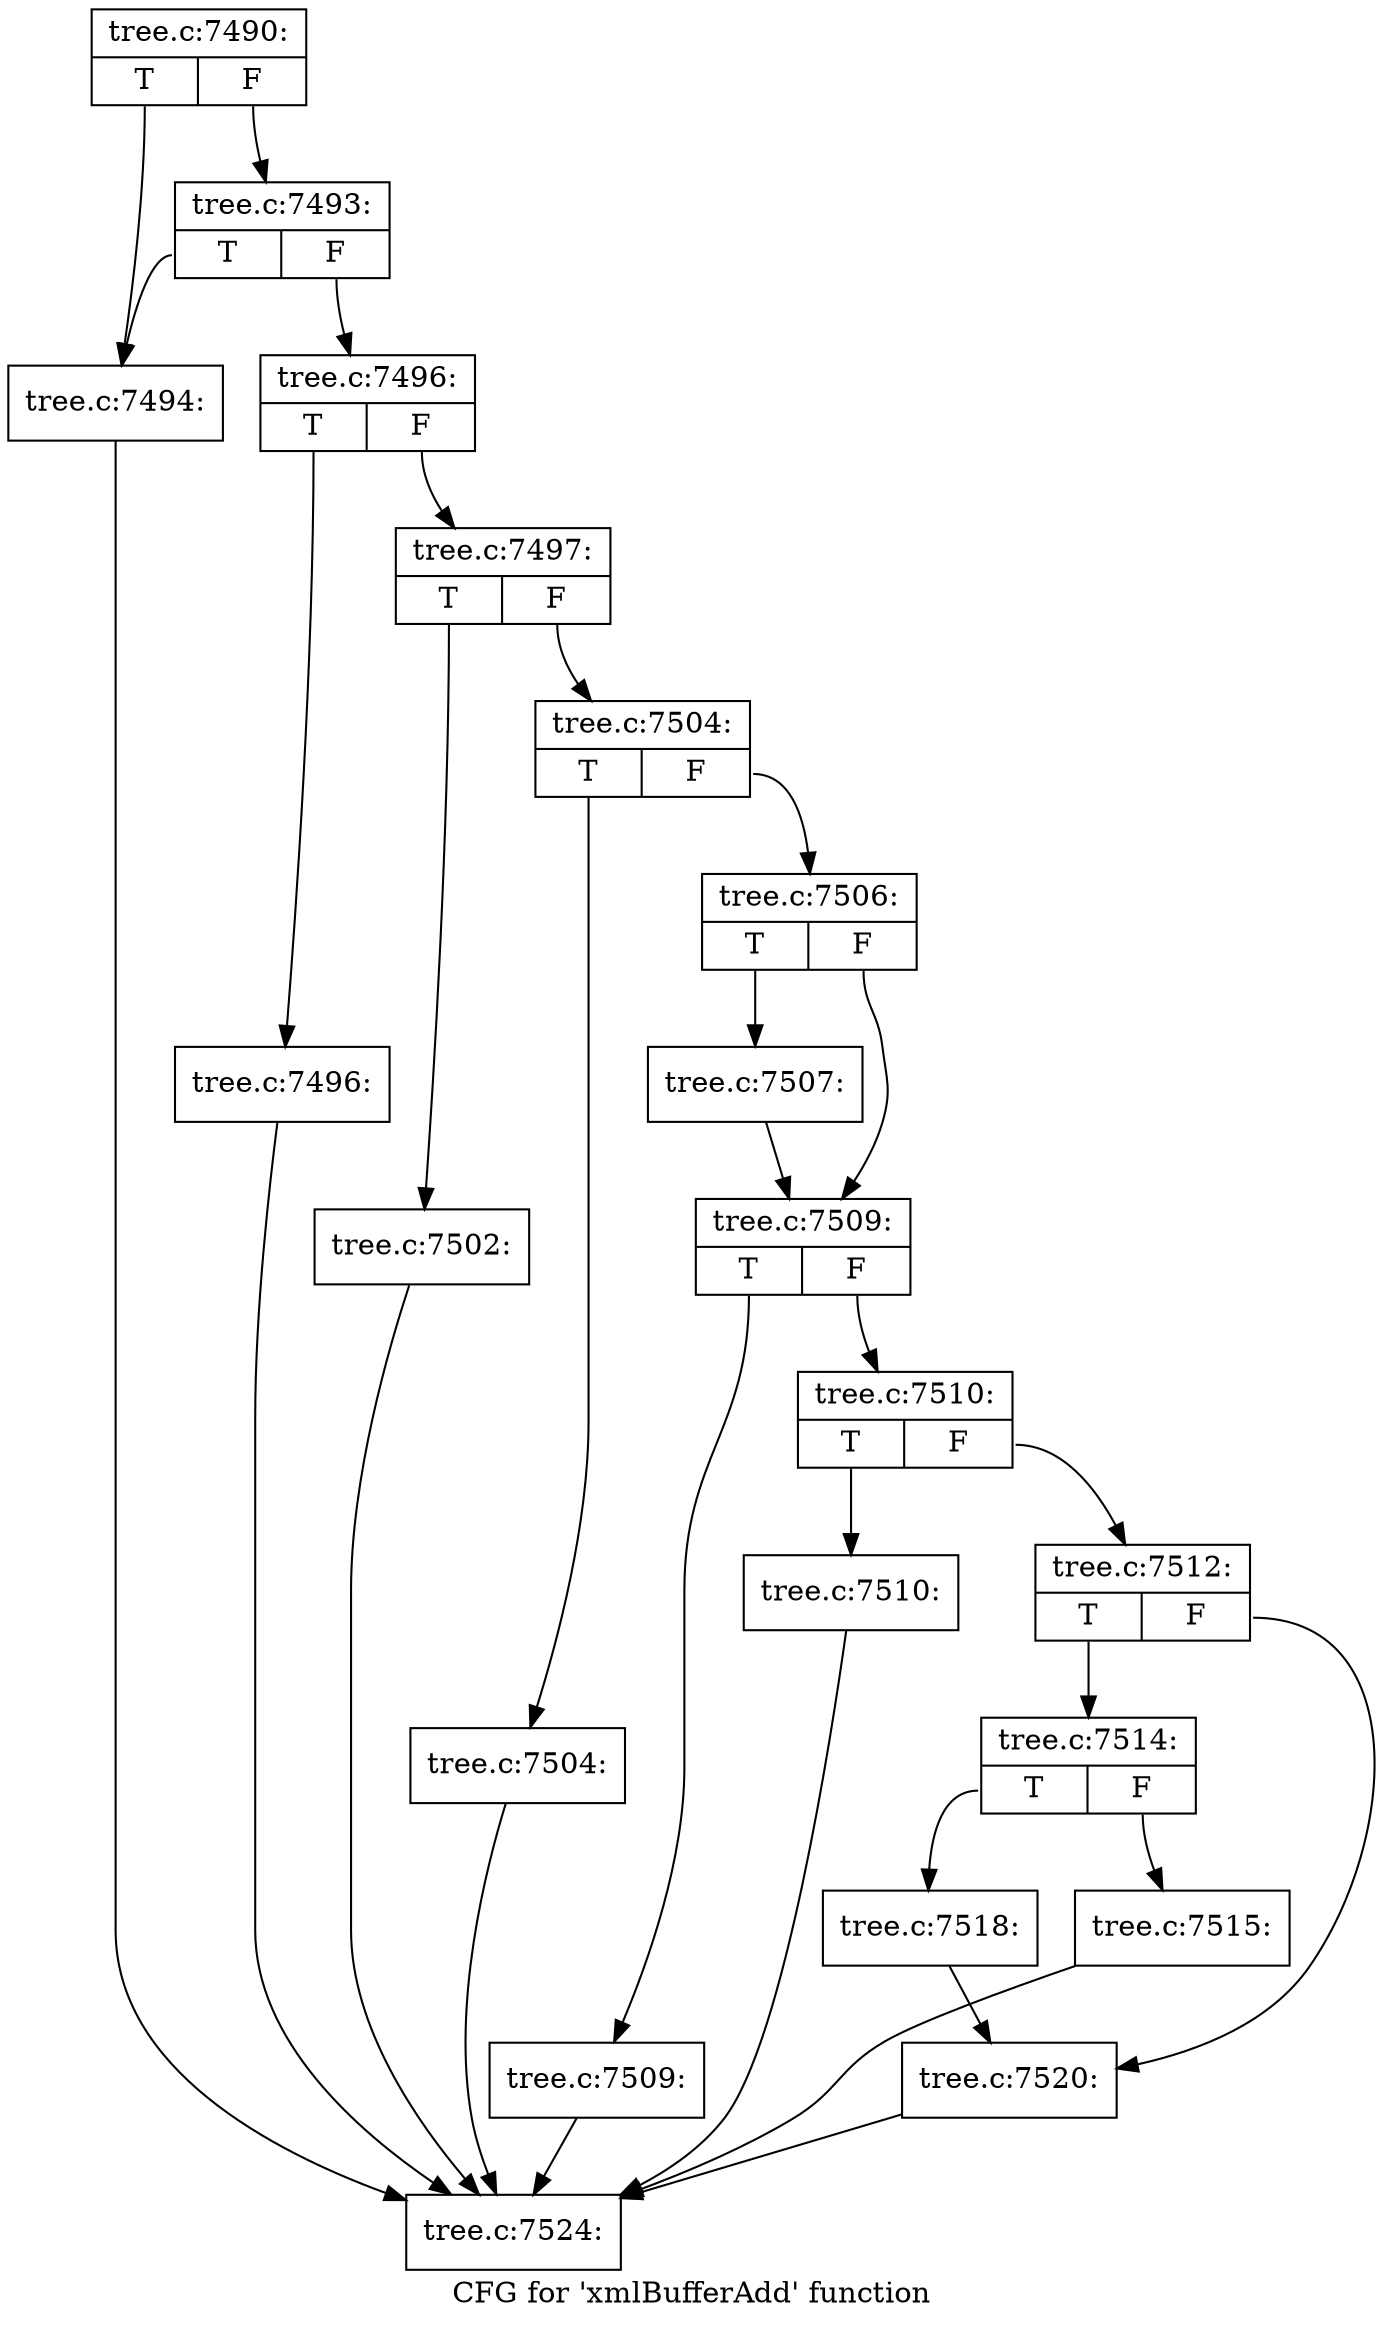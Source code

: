 digraph "CFG for 'xmlBufferAdd' function" {
	label="CFG for 'xmlBufferAdd' function";

	Node0x46a22a0 [shape=record,label="{tree.c:7490:|{<s0>T|<s1>F}}"];
	Node0x46a22a0:s0 -> Node0x46b06a0;
	Node0x46a22a0:s1 -> Node0x46b0740;
	Node0x46b0740 [shape=record,label="{tree.c:7493:|{<s0>T|<s1>F}}"];
	Node0x46b0740:s0 -> Node0x46b06a0;
	Node0x46b0740:s1 -> Node0x46b06f0;
	Node0x46b06a0 [shape=record,label="{tree.c:7494:}"];
	Node0x46b06a0 -> Node0x46afa30;
	Node0x46b06f0 [shape=record,label="{tree.c:7496:|{<s0>T|<s1>F}}"];
	Node0x46b06f0:s0 -> Node0x46b0f00;
	Node0x46b06f0:s1 -> Node0x46b0f50;
	Node0x46b0f00 [shape=record,label="{tree.c:7496:}"];
	Node0x46b0f00 -> Node0x46afa30;
	Node0x46b0f50 [shape=record,label="{tree.c:7497:|{<s0>T|<s1>F}}"];
	Node0x46b0f50:s0 -> Node0x46b1510;
	Node0x46b0f50:s1 -> Node0x46b1560;
	Node0x46b1510 [shape=record,label="{tree.c:7502:}"];
	Node0x46b1510 -> Node0x46afa30;
	Node0x46b1560 [shape=record,label="{tree.c:7504:|{<s0>T|<s1>F}}"];
	Node0x46b1560:s0 -> Node0x46b1af0;
	Node0x46b1560:s1 -> Node0x46b1b40;
	Node0x46b1af0 [shape=record,label="{tree.c:7504:}"];
	Node0x46b1af0 -> Node0x46afa30;
	Node0x46b1b40 [shape=record,label="{tree.c:7506:|{<s0>T|<s1>F}}"];
	Node0x46b1b40:s0 -> Node0x46b1fa0;
	Node0x46b1b40:s1 -> Node0x46b1ff0;
	Node0x46b1fa0 [shape=record,label="{tree.c:7507:}"];
	Node0x46b1fa0 -> Node0x46b1ff0;
	Node0x46b1ff0 [shape=record,label="{tree.c:7509:|{<s0>T|<s1>F}}"];
	Node0x46b1ff0:s0 -> Node0x46b25a0;
	Node0x46b1ff0:s1 -> Node0x46b25f0;
	Node0x46b25a0 [shape=record,label="{tree.c:7509:}"];
	Node0x46b25a0 -> Node0x46afa30;
	Node0x46b25f0 [shape=record,label="{tree.c:7510:|{<s0>T|<s1>F}}"];
	Node0x46b25f0:s0 -> Node0x46b2a80;
	Node0x46b25f0:s1 -> Node0x46b2ad0;
	Node0x46b2a80 [shape=record,label="{tree.c:7510:}"];
	Node0x46b2a80 -> Node0x46afa30;
	Node0x46b2ad0 [shape=record,label="{tree.c:7512:|{<s0>T|<s1>F}}"];
	Node0x46b2ad0:s0 -> Node0x46b33f0;
	Node0x46b2ad0:s1 -> Node0x46b3440;
	Node0x46b33f0 [shape=record,label="{tree.c:7514:|{<s0>T|<s1>F}}"];
	Node0x46b33f0:s0 -> Node0x46b39e0;
	Node0x46b33f0:s1 -> Node0x46b3990;
	Node0x46b3990 [shape=record,label="{tree.c:7515:}"];
	Node0x46b3990 -> Node0x46afa30;
	Node0x46b39e0 [shape=record,label="{tree.c:7518:}"];
	Node0x46b39e0 -> Node0x46b3440;
	Node0x46b3440 [shape=record,label="{tree.c:7520:}"];
	Node0x46b3440 -> Node0x46afa30;
	Node0x46afa30 [shape=record,label="{tree.c:7524:}"];
}

